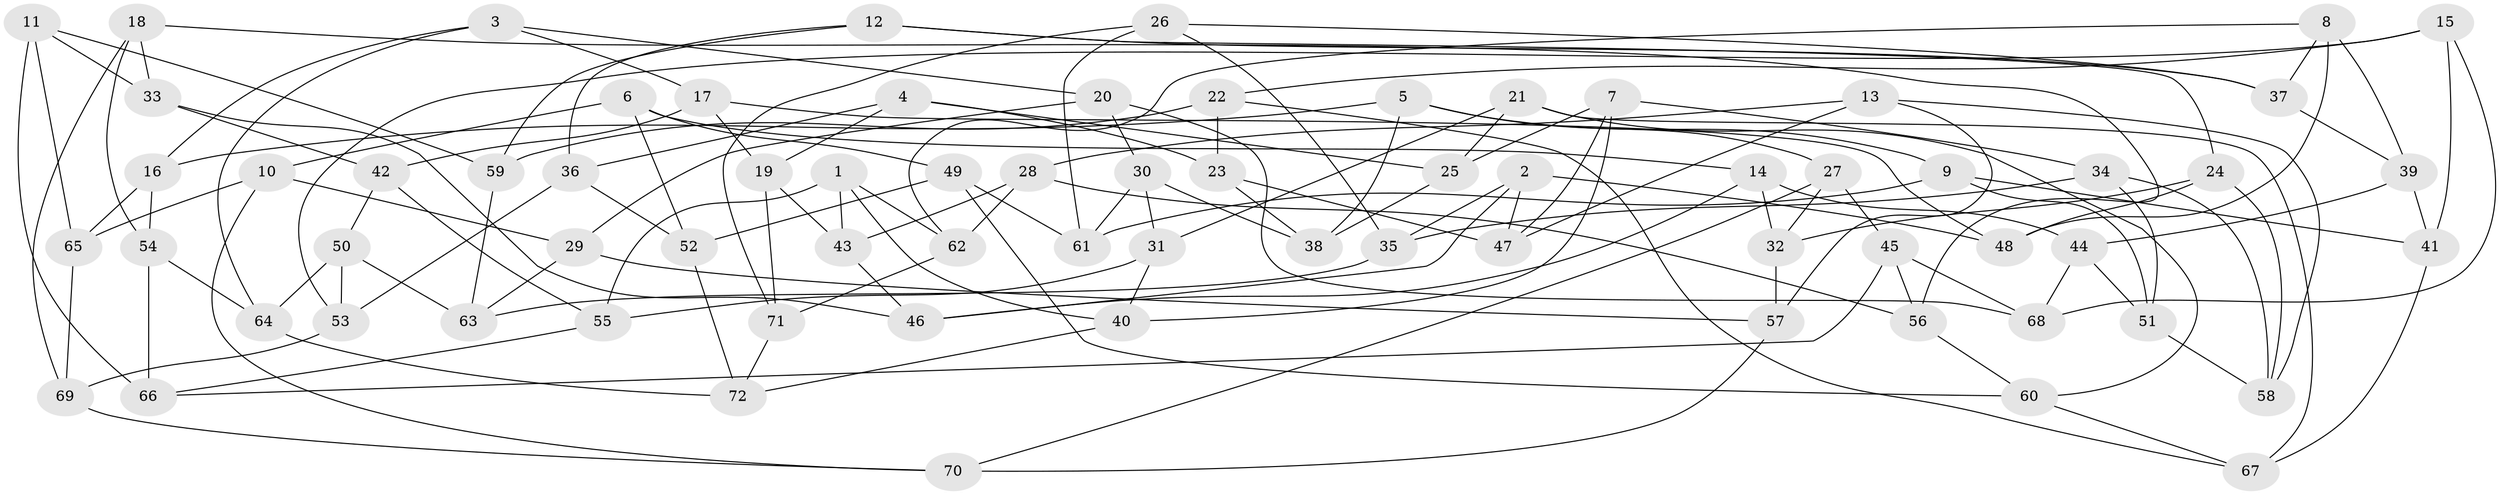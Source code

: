 // Generated by graph-tools (version 1.1) at 2025/11/02/27/25 16:11:49]
// undirected, 72 vertices, 144 edges
graph export_dot {
graph [start="1"]
  node [color=gray90,style=filled];
  1;
  2;
  3;
  4;
  5;
  6;
  7;
  8;
  9;
  10;
  11;
  12;
  13;
  14;
  15;
  16;
  17;
  18;
  19;
  20;
  21;
  22;
  23;
  24;
  25;
  26;
  27;
  28;
  29;
  30;
  31;
  32;
  33;
  34;
  35;
  36;
  37;
  38;
  39;
  40;
  41;
  42;
  43;
  44;
  45;
  46;
  47;
  48;
  49;
  50;
  51;
  52;
  53;
  54;
  55;
  56;
  57;
  58;
  59;
  60;
  61;
  62;
  63;
  64;
  65;
  66;
  67;
  68;
  69;
  70;
  71;
  72;
  1 -- 62;
  1 -- 40;
  1 -- 43;
  1 -- 55;
  2 -- 35;
  2 -- 48;
  2 -- 47;
  2 -- 46;
  3 -- 64;
  3 -- 16;
  3 -- 17;
  3 -- 20;
  4 -- 36;
  4 -- 25;
  4 -- 23;
  4 -- 19;
  5 -- 9;
  5 -- 16;
  5 -- 38;
  5 -- 27;
  6 -- 14;
  6 -- 49;
  6 -- 52;
  6 -- 10;
  7 -- 25;
  7 -- 40;
  7 -- 34;
  7 -- 47;
  8 -- 62;
  8 -- 48;
  8 -- 39;
  8 -- 37;
  9 -- 61;
  9 -- 51;
  9 -- 41;
  10 -- 65;
  10 -- 29;
  10 -- 70;
  11 -- 33;
  11 -- 66;
  11 -- 65;
  11 -- 59;
  12 -- 36;
  12 -- 59;
  12 -- 24;
  12 -- 37;
  13 -- 47;
  13 -- 57;
  13 -- 28;
  13 -- 58;
  14 -- 46;
  14 -- 44;
  14 -- 32;
  15 -- 68;
  15 -- 53;
  15 -- 41;
  15 -- 22;
  16 -- 54;
  16 -- 65;
  17 -- 48;
  17 -- 42;
  17 -- 19;
  18 -- 56;
  18 -- 54;
  18 -- 33;
  18 -- 69;
  19 -- 43;
  19 -- 71;
  20 -- 68;
  20 -- 29;
  20 -- 30;
  21 -- 67;
  21 -- 60;
  21 -- 25;
  21 -- 31;
  22 -- 67;
  22 -- 23;
  22 -- 59;
  23 -- 47;
  23 -- 38;
  24 -- 58;
  24 -- 32;
  24 -- 48;
  25 -- 38;
  26 -- 35;
  26 -- 71;
  26 -- 61;
  26 -- 37;
  27 -- 32;
  27 -- 70;
  27 -- 45;
  28 -- 62;
  28 -- 43;
  28 -- 56;
  29 -- 63;
  29 -- 57;
  30 -- 61;
  30 -- 31;
  30 -- 38;
  31 -- 40;
  31 -- 55;
  32 -- 57;
  33 -- 42;
  33 -- 46;
  34 -- 58;
  34 -- 35;
  34 -- 51;
  35 -- 63;
  36 -- 53;
  36 -- 52;
  37 -- 39;
  39 -- 41;
  39 -- 44;
  40 -- 72;
  41 -- 67;
  42 -- 50;
  42 -- 55;
  43 -- 46;
  44 -- 68;
  44 -- 51;
  45 -- 68;
  45 -- 56;
  45 -- 66;
  49 -- 61;
  49 -- 52;
  49 -- 60;
  50 -- 64;
  50 -- 53;
  50 -- 63;
  51 -- 58;
  52 -- 72;
  53 -- 69;
  54 -- 64;
  54 -- 66;
  55 -- 66;
  56 -- 60;
  57 -- 70;
  59 -- 63;
  60 -- 67;
  62 -- 71;
  64 -- 72;
  65 -- 69;
  69 -- 70;
  71 -- 72;
}
